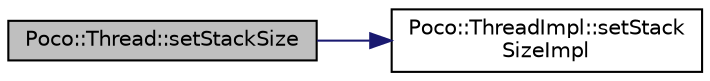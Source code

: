 digraph "Poco::Thread::setStackSize"
{
 // LATEX_PDF_SIZE
  edge [fontname="Helvetica",fontsize="10",labelfontname="Helvetica",labelfontsize="10"];
  node [fontname="Helvetica",fontsize="10",shape=record];
  rankdir="LR";
  Node1 [label="Poco::Thread::setStackSize",height=0.2,width=0.4,color="black", fillcolor="grey75", style="filled", fontcolor="black",tooltip=" "];
  Node1 -> Node2 [color="midnightblue",fontsize="10",style="solid"];
  Node2 [label="Poco::ThreadImpl::setStack\lSizeImpl",height=0.2,width=0.4,color="black", fillcolor="white", style="filled",URL="$classPoco_1_1ThreadImpl.html#a396e3dd5f68c22b5c66e6795da25cefb",tooltip=" "];
}
